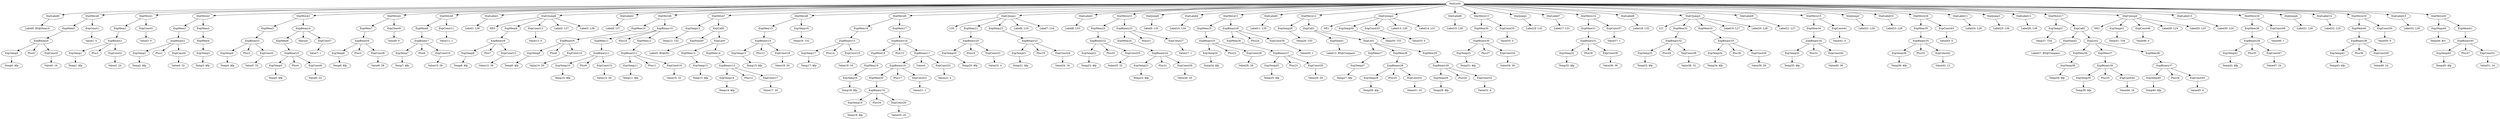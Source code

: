digraph {
	ordering = out;
	ExpBinary40 -> ExpTemp45;
	ExpBinary40 -> Plus37;
	ExpBinary40 -> ExpConst51;
	StatMove20 -> ExpTemp44;
	StatMove20 -> ExpMem41;
	ExpTemp45 -> "Temp45: $fp";
	StatLabel15 -> "Label33: L26";
	ExpConst50 -> "Value50: 0";
	ExpMem40 -> ExpBinary39;
	ExpBinary39 -> ExpTemp43;
	ExpBinary39 -> Plus36;
	ExpBinary39 -> ExpConst49;
	ExpTemp43 -> "Temp43: $fp";
	StatLabel14 -> "Label32: L25";
	ExpConst48 -> "Value48: 1";
	StatMove18 -> ExpMem39;
	StatMove18 -> ExpConst48;
	ExpMem39 -> ExpBinary38;
	ExpConst47 -> "Value47: 24";
	ExpBinary38 -> ExpTemp42;
	ExpBinary38 -> Plus35;
	ExpBinary38 -> ExpConst47;
	ExpTemp42 -> "Temp42: $fp";
	StatLabel13 -> "Label30: L24";
	ExpConst46 -> "Value46: 0";
	ExpTemp41 -> "Temp41: T34";
	ExpMem38 -> ExpBinary37;
	ExpBinary37 -> ExpTemp40;
	ExpBinary37 -> Plus34;
	ExpBinary37 -> ExpConst45;
	ExpMem37 -> ExpBinary36;
	ExpConst44 -> "Value44: 16";
	ExpBinary36 -> ExpTemp39;
	ExpBinary36 -> Plus33;
	ExpBinary36 -> ExpConst44;
	ExpTemp39 -> "Temp39: $fp";
	ExpList2 -> ExpMem36;
	ExpList2 -> ExpMem37;
	ExpList2 -> ExpMem38;
	ExpMem36 -> ExpTemp38;
	ExpName2 -> "Label27: BS@Compare";
	ExpTemp37 -> "Temp37: T34";
	ExpBinary19 -> ExpTemp19;
	ExpBinary19 -> Plus16;
	ExpBinary19 -> ExpConst20;
	ExpBinary16 -> ExpMem18;
	ExpBinary16 -> Plus15;
	ExpBinary16 -> ExpBinary17;
	ExpMem18 -> ExpMem19;
	ExpBinary15 -> ExpTemp17;
	ExpBinary15 -> Plus14;
	ExpBinary15 -> ExpConst19;
	ExpTemp23 -> "Temp23: $fp";
	ExpConst51 -> "Value51: 24";
	ExpTemp15 -> "Temp15: $fp";
	ExpConst20 -> "Value20: 20";
	ExpBinary13 -> ExpTemp14;
	ExpBinary13 -> Plus12;
	ExpBinary13 -> ExpConst17;
	ExpMem28 -> ExpBinary28;
	StatMove2 -> ExpMem2;
	StatMove2 -> ExpMem3;
	ExpConst19 -> "Value19: 16";
	StatMove12 -> ExpTemp26;
	StatMove12 -> ExpCall1;
	ExpCall0 -> ExpName0;
	ExpCall0 -> ExpList0;
	ExpMem32 -> ExpBinary32;
	ExpName0 -> "Label5: BS@Div";
	ExpConst8 -> "Value8: 28";
	ExpTemp20 -> "Temp20: $fp";
	ExpMem12 -> ExpBinary12;
	StatMove6 -> ExpMem10;
	StatMove6 -> ExpBinary10;
	ExpBinary12 -> ExpTemp11;
	ExpBinary12 -> Plus11;
	ExpBinary12 -> ExpConst16;
	ExpTemp11 -> "Temp11: $fp";
	ExpBinary10 -> ExpMem11;
	ExpBinary10 -> Plus10;
	ExpBinary10 -> ExpMem12;
	ExpMem11 -> ExpBinary11;
	ExpTemp44 -> "Temp44: $rv";
	StatMove11 -> ExpMem25;
	StatMove11 -> ExpBinary26;
	ExpConst37 -> "Value37: 1";
	ExpTemp10 -> "Temp10: $fp";
	StatJump4 -> "Label31: L26";
	ExpMem10 -> ExpBinary9;
	ExpConst30 -> "Value30: 1";
	ExpMem27 -> ExpTemp27;
	ExpBinary30 -> ExpTemp31;
	ExpBinary30 -> Plus27;
	ExpBinary30 -> ExpConst34;
	ExpTemp9 -> "Temp9: $fp";
	StatJump3 -> "Label25: L36";
	StatLabel2 -> "Label4: L37";
	StatMove5 -> ExpMem8;
	StatMove5 -> ExpConst11;
	ExpConst14 -> "Value14: 20";
	ExpConst9 -> "Value9: 0";
	StatMove9 -> ExpMem16;
	StatMove9 -> ExpMem17;
	StatMove4 -> ExpMem7;
	StatMove4 -> ExpConst9;
	ExpTemp13 -> "Temp13: $fp";
	ExpConst35 -> "Value35: 0";
	StatCJump0 -> NE0;
	StatCJump0 -> ExpMem9;
	StatCJump0 -> ExpConst13;
	StatCJump0 -> "Label2: L37";
	StatCJump0 -> "Label3: L38";
	ExpBinary11 -> ExpTemp10;
	ExpBinary11 -> Plus9;
	ExpBinary11 -> ExpConst15;
	ExpTemp38 -> "Temp38: $fp";
	ExpBinary31 -> ExpTemp32;
	ExpBinary31 -> Plus28;
	ExpBinary31 -> ExpConst36;
	ExpMem14 -> ExpBinary13;
	ExpBinary32 -> ExpTemp33;
	ExpBinary32 -> Plus29;
	ExpBinary32 -> ExpConst38;
	ExpConst11 -> "Value11: 1";
	ExpBinary23 -> ExpMem24;
	ExpBinary23 -> Minus1;
	ExpBinary23 -> ExpConst27;
	StatMove16 -> ExpMem35;
	StatMove16 -> ExpConst43;
	StatList0 -> StatLabel0;
	StatList0 -> StatMove0;
	StatList0 -> StatMove1;
	StatList0 -> StatMove2;
	StatList0 -> StatMove3;
	StatList0 -> StatMove4;
	StatList0 -> StatMove5;
	StatList0 -> StatLabel1;
	StatList0 -> StatCJump0;
	StatList0 -> StatLabel2;
	StatList0 -> StatMove6;
	StatList0 -> StatMove7;
	StatList0 -> StatMove8;
	StatList0 -> StatMove9;
	StatList0 -> StatCJump1;
	StatList0 -> StatLabel3;
	StatList0 -> StatMove10;
	StatList0 -> StatJump0;
	StatList0 -> StatLabel4;
	StatList0 -> StatMove11;
	StatList0 -> StatLabel5;
	StatList0 -> StatMove12;
	StatList0 -> StatCJump2;
	StatList0 -> StatLabel6;
	StatList0 -> StatMove13;
	StatList0 -> StatJump1;
	StatList0 -> StatLabel7;
	StatList0 -> StatMove14;
	StatList0 -> StatLabel8;
	StatList0 -> StatCJump3;
	StatList0 -> StatLabel9;
	StatList0 -> StatMove15;
	StatList0 -> StatJump2;
	StatList0 -> StatLabel10;
	StatList0 -> StatMove16;
	StatList0 -> StatLabel11;
	StatList0 -> StatJump3;
	StatList0 -> StatLabel12;
	StatList0 -> StatMove17;
	StatList0 -> StatCJump4;
	StatList0 -> StatLabel13;
	StatList0 -> StatMove18;
	StatList0 -> StatJump4;
	StatList0 -> StatLabel14;
	StatList0 -> StatMove19;
	StatList0 -> StatLabel15;
	StatList0 -> StatMove20;
	ExpBinary35 -> ExpTemp36;
	ExpBinary35 -> Plus32;
	ExpBinary35 -> ExpConst42;
	ExpBinary0 -> ExpTemp0;
	ExpBinary0 -> Plus0;
	ExpBinary0 -> ExpConst0;
	StatLabel12 -> "Label26: L38";
	ExpMem8 -> ExpBinary7;
	ExpTemp19 -> "Temp19: $fp";
	ExpTemp2 -> "Temp2: $fp";
	StatLabel11 -> "Label24: L29";
	ExpTemp17 -> "Temp17: $fp";
	ExpConst3 -> "Value3: 0";
	ExpBinary6 -> ExpTemp6;
	ExpBinary6 -> Plus5;
	ExpBinary6 -> ExpConst8;
	ExpConst43 -> "Value43: 0";
	ExpBinary14 -> ExpTemp15;
	ExpBinary14 -> Plus13;
	ExpBinary14 -> ExpConst18;
	StatMove0 -> ExpMem0;
	StatMove0 -> ExpConst1;
	ExpTemp12 -> "Temp12: T32";
	ExpTemp14 -> "Temp14: $fp";
	StatLabel6 -> "Label15: L30";
	ExpMem2 -> ExpBinary2;
	ExpBinary22 -> ExpTemp22;
	ExpBinary22 -> Plus20;
	ExpBinary22 -> ExpConst25;
	ExpTemp33 -> "Temp33: $fp";
	StatLabel1 -> "Label1: L36";
	ExpConst15 -> "Value15: 28";
	ExpConst13 -> "Value13: 0";
	ExpMem7 -> ExpBinary6;
	ExpConst45 -> "Value45: 4";
	ExpTemp40 -> "Temp40: $fp";
	ExpBinary3 -> ExpTemp4;
	ExpBinary3 -> Plus3;
	ExpBinary3 -> ExpConst5;
	StatLabel3 -> "Label8: L33";
	StatMove15 -> ExpMem34;
	StatMove15 -> ExpConst41;
	StatCJump4 -> NE2;
	StatCJump4 -> ExpTemp41;
	StatCJump4 -> ExpConst46;
	StatCJump4 -> "Label28: L24";
	StatCJump4 -> "Label29: L25";
	ExpMem13 -> ExpTemp13;
	ExpBinary27 -> ExpTemp25;
	ExpBinary27 -> Plus23;
	ExpBinary27 -> ExpConst29;
	StatMove1 -> ExpMem1;
	StatMove1 -> ExpConst3;
	ExpMem16 -> ExpBinary15;
	ExpBinary2 -> ExpTemp2;
	ExpBinary2 -> Plus2;
	ExpBinary2 -> ExpConst4;
	ExpConst41 -> "Value41: 0";
	ExpConst1 -> "Value1: 0";
	ExpMem3 -> ExpMem4;
	ExpTemp16 -> "Temp16: T32";
	StatCJump2 -> NE1;
	StatCJump2 -> ExpTemp30;
	StatCJump2 -> ExpConst33;
	StatCJump2 -> "Label13: L30";
	StatCJump2 -> "Label14: L31";
	ExpConst17 -> "Value17: 20";
	ExpBinary1 -> ExpTemp1;
	ExpBinary1 -> Plus1;
	ExpBinary1 -> ExpConst2;
	ExpConst10 -> "Value10: 36";
	ExpTemp1 -> "Temp1: $fp";
	ExpBinary4 -> ExpMem6;
	ExpBinary4 -> Minus0;
	ExpBinary4 -> ExpConst7;
	ExpList1 -> ExpMem27;
	ExpList1 -> ExpMem28;
	ExpList1 -> ExpMem29;
	ExpTemp35 -> "Temp35: $fp";
	ExpTemp5 -> "Temp5: $fp";
	ExpBinary17 -> ExpBinary18;
	ExpBinary17 -> Times0;
	ExpBinary17 -> ExpConst22;
	ExpConst28 -> "Value28: 28";
	ExpTemp18 -> "Temp18: $fp";
	ExpConst12 -> "Value12: 36";
	ExpTemp8 -> "Temp8: $fp";
	ExpMem15 -> ExpBinary14;
	ExpConst32 -> "Value32: 4";
	ExpTemp4 -> "Temp4: $fp";
	StatLabel5 -> "Label11: L35";
	StatMove19 -> ExpMem40;
	StatMove19 -> ExpConst50;
	ExpTemp0 -> "Temp0: $fp";
	StatMove7 -> ExpTemp12;
	StatMove7 -> ExpCall0;
	ExpTemp7 -> "Temp7: $fp";
	ExpCall2 -> ExpName2;
	ExpCall2 -> ExpList2;
	ExpConst2 -> "Value2: 24";
	ExpConst18 -> "Value18: 20";
	ExpConst26 -> "Value26: 20";
	ExpBinary8 -> ExpTemp8;
	ExpBinary8 -> Plus7;
	ExpBinary8 -> ExpConst12;
	ExpConst5 -> "Value5: 32";
	ExpConst23 -> "Value23: 4";
	ExpMem21 -> ExpBinary20;
	StatMove3 -> ExpMem5;
	StatMove3 -> ExpBinary4;
	StatLabel0 -> "Label0: BS@Search";
	ExpConst24 -> "Value24: 16";
	ExpMem1 -> ExpBinary1;
	ExpConst31 -> "Value31: 16";
	ExpMem9 -> ExpBinary8;
	ExpConst6 -> "Value6: 32";
	ExpConst16 -> "Value16: 32";
	ExpMem6 -> ExpBinary5;
	ExpConst0 -> "Value0: 16";
	ExpConst4 -> "Value4: 32";
	ExpBinary28 -> ExpTemp28;
	ExpBinary28 -> Plus25;
	ExpBinary28 -> ExpConst31;
	ExpBinary7 -> ExpTemp7;
	ExpBinary7 -> Plus6;
	ExpBinary7 -> ExpConst10;
	ExpBinary5 -> ExpTemp5;
	ExpBinary5 -> Plus4;
	ExpBinary5 -> ExpConst6;
	ExpMem20 -> ExpBinary19;
	ExpList0 -> ExpMem13;
	ExpList0 -> ExpMem14;
	ExpConst22 -> "Value22: 4";
	ExpMem17 -> ExpBinary16;
	ExpConst25 -> "Value25: 32";
	ExpTemp28 -> "Temp28: $fp";
	StatMove8 -> ExpMem15;
	StatMove8 -> ExpTemp16;
	ExpBinary20 -> ExpTemp20;
	ExpBinary20 -> Plus18;
	ExpBinary20 -> ExpConst23;
	ExpConst7 -> "Value7: 1";
	ExpTemp21 -> "Temp21: $fp";
	ExpMem5 -> ExpBinary3;
	ExpMem22 -> ExpBinary21;
	ExpTemp22 -> "Temp22: $fp";
	ExpMem4 -> ExpTemp3;
	StatMove10 -> ExpMem23;
	StatMove10 -> ExpBinary23;
	ExpBinary9 -> ExpTemp9;
	ExpBinary9 -> Plus8;
	ExpBinary9 -> ExpConst14;
	ExpBinary24 -> ExpTemp23;
	ExpBinary24 -> Plus21;
	ExpBinary24 -> ExpConst26;
	ExpTemp29 -> "Temp29: $fp";
	ExpMem24 -> ExpBinary24;
	ExpName1 -> "Label12: BS@Compare";
	ExpConst27 -> "Value27: 1";
	StatJump0 -> "Label9: L35";
	StatLabel4 -> "Label10: L34";
	ExpTemp31 -> "Temp31: $fp";
	ExpTemp24 -> "Temp24: $fp";
	ExpConst29 -> "Value29: 20";
	ExpMem23 -> ExpBinary22;
	ExpBinary25 -> ExpTemp24;
	ExpBinary25 -> Plus22;
	ExpBinary25 -> ExpConst28;
	ExpMem25 -> ExpBinary25;
	ExpMem26 -> ExpBinary27;
	ExpTemp25 -> "Temp25: $fp";
	ExpMem29 -> ExpBinary29;
	ExpBinary26 -> ExpMem26;
	ExpBinary26 -> Plus24;
	ExpBinary26 -> ExpConst30;
	ExpBinary21 -> ExpTemp21;
	ExpBinary21 -> Plus19;
	ExpBinary21 -> ExpConst24;
	StatCJump3 -> LT1;
	StatCJump3 -> ExpMem32;
	StatCJump3 -> ExpMem33;
	StatCJump3 -> "Label19: L27";
	StatCJump3 -> "Label20: L28";
	ExpTemp26 -> "Temp26: T33";
	ExpMem19 -> ExpTemp18;
	ExpCall1 -> ExpName1;
	ExpCall1 -> ExpList1;
	ExpConst49 -> "Value49: 24";
	ExpTemp27 -> "Temp27: $fp";
	ExpTemp30 -> "Temp30: T33";
	ExpConst39 -> "Value39: 28";
	ExpConst21 -> "Value21: 1";
	ExpConst33 -> "Value33: 0";
	StatCJump1 -> LT0;
	StatCJump1 -> ExpMem21;
	StatCJump1 -> ExpMem22;
	StatCJump1 -> "Label6: L33";
	StatCJump1 -> "Label7: L34";
	ExpConst34 -> "Value34: 36";
	ExpMem30 -> ExpBinary30;
	StatMove13 -> ExpMem30;
	StatMove13 -> ExpConst35;
	StatJump1 -> "Label16: L32";
	ExpTemp32 -> "Temp32: $fp";
	ExpConst36 -> "Value36: 36";
	ExpMem31 -> ExpBinary31;
	ExpTemp3 -> "Temp3: $fp";
	ExpTemp6 -> "Temp6: $fp";
	ExpBinary18 -> ExpMem20;
	ExpBinary18 -> Plus17;
	ExpBinary18 -> ExpConst21;
	StatLabel8 -> "Label18: L32";
	StatMove14 -> ExpMem31;
	StatMove14 -> ExpConst37;
	ExpConst38 -> "Value38: 32";
	StatLabel7 -> "Label17: L31";
	ExpTemp34 -> "Temp34: $fp";
	ExpBinary33 -> ExpTemp34;
	ExpBinary33 -> Plus30;
	ExpBinary33 -> ExpConst39;
	ExpMem33 -> ExpBinary33;
	ExpBinary29 -> ExpTemp29;
	ExpBinary29 -> Plus26;
	ExpBinary29 -> ExpConst32;
	StatLabel9 -> "Label21: L27";
	ExpBinary34 -> ExpTemp35;
	ExpBinary34 -> Plus31;
	ExpBinary34 -> ExpConst40;
	ExpConst40 -> "Value40: 36";
	ExpMem35 -> ExpBinary35;
	ExpMem34 -> ExpBinary34;
	ExpMem41 -> ExpBinary40;
	StatJump2 -> "Label22: L29";
	StatLabel10 -> "Label23: L28";
	ExpMem0 -> ExpBinary0;
	ExpTemp36 -> "Temp36: $fp";
	StatMove17 -> ExpTemp37;
	StatMove17 -> ExpCall2;
	ExpConst42 -> "Value42: 12";
}

